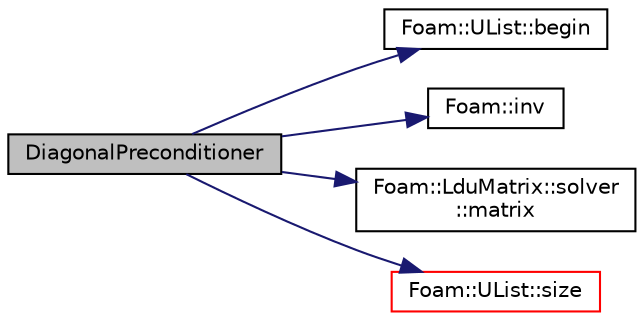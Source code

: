 digraph "DiagonalPreconditioner"
{
  bgcolor="transparent";
  edge [fontname="Helvetica",fontsize="10",labelfontname="Helvetica",labelfontsize="10"];
  node [fontname="Helvetica",fontsize="10",shape=record];
  rankdir="LR";
  Node1 [label="DiagonalPreconditioner",height=0.2,width=0.4,color="black", fillcolor="grey75", style="filled" fontcolor="black"];
  Node1 -> Node2 [color="midnightblue",fontsize="10",style="solid",fontname="Helvetica"];
  Node2 [label="Foam::UList::begin",height=0.2,width=0.4,color="black",URL="$classFoam_1_1UList.html#a8a0643ef7f391465066f7f07d45ce934",tooltip="Return an iterator to begin traversing the UList. "];
  Node1 -> Node3 [color="midnightblue",fontsize="10",style="solid",fontname="Helvetica"];
  Node3 [label="Foam::inv",height=0.2,width=0.4,color="black",URL="$namespaceFoam.html#ac51979edadae5b8ade119dd30b88e381"];
  Node1 -> Node4 [color="midnightblue",fontsize="10",style="solid",fontname="Helvetica"];
  Node4 [label="Foam::LduMatrix::solver\l::matrix",height=0.2,width=0.4,color="black",URL="$classFoam_1_1LduMatrix_1_1solver.html#a2a03fe48876fa543b5e8c081b3df056d"];
  Node1 -> Node5 [color="midnightblue",fontsize="10",style="solid",fontname="Helvetica"];
  Node5 [label="Foam::UList::size",height=0.2,width=0.4,color="red",URL="$classFoam_1_1UList.html#afee03bfededf699921815b2bf3c41e35",tooltip="Override size to be inconsistent with allocated storage. "];
}
